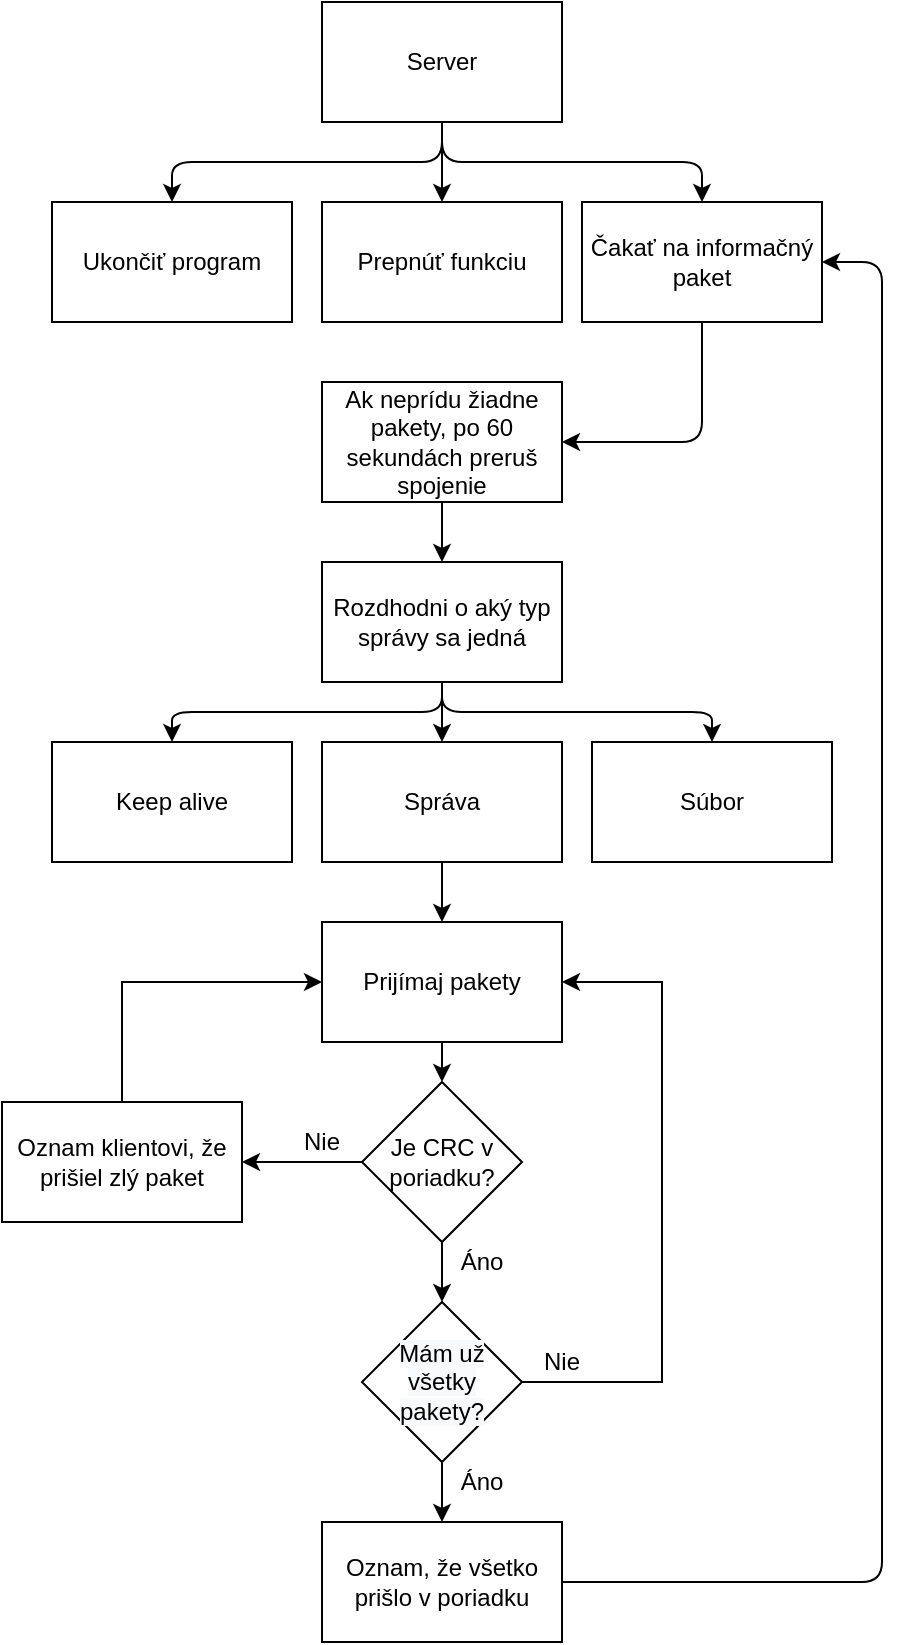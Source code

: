 <mxfile version="13.10.0" type="device"><diagram id="kgpKYQtTHZ0yAKxKKP6v" name="Page-1"><mxGraphModel dx="1211" dy="679" grid="1" gridSize="10" guides="1" tooltips="1" connect="1" arrows="1" fold="1" page="1" pageScale="1" pageWidth="850" pageHeight="1100" math="0" shadow="0"><root><mxCell id="0"/><mxCell id="1" parent="0"/><mxCell id="IVDxuyyeZohgx-fLDb5B-1" value="Server" style="rounded=0;whiteSpace=wrap;html=1;" vertex="1" parent="1"><mxGeometry x="340" y="30" width="120" height="60" as="geometry"/></mxCell><mxCell id="IVDxuyyeZohgx-fLDb5B-2" value="Ukončiť program" style="rounded=0;whiteSpace=wrap;html=1;" vertex="1" parent="1"><mxGeometry x="205" y="130" width="120" height="60" as="geometry"/></mxCell><mxCell id="IVDxuyyeZohgx-fLDb5B-3" value="Prepnúť funkciu" style="rounded=0;whiteSpace=wrap;html=1;" vertex="1" parent="1"><mxGeometry x="340" y="130" width="120" height="60" as="geometry"/></mxCell><mxCell id="IVDxuyyeZohgx-fLDb5B-4" value="Čakať na informačný paket" style="rounded=0;whiteSpace=wrap;html=1;" vertex="1" parent="1"><mxGeometry x="470" y="130" width="120" height="60" as="geometry"/></mxCell><mxCell id="IVDxuyyeZohgx-fLDb5B-5" value="" style="endArrow=classic;html=1;edgeStyle=orthogonalEdgeStyle;exitX=0.5;exitY=1;exitDx=0;exitDy=0;" edge="1" parent="1" source="IVDxuyyeZohgx-fLDb5B-1" target="IVDxuyyeZohgx-fLDb5B-2"><mxGeometry width="50" height="50" relative="1" as="geometry"><mxPoint x="400" y="370" as="sourcePoint"/><mxPoint x="450" y="320" as="targetPoint"/></mxGeometry></mxCell><mxCell id="IVDxuyyeZohgx-fLDb5B-6" value="" style="endArrow=classic;html=1;edgeStyle=orthogonalEdgeStyle;exitX=0.5;exitY=1;exitDx=0;exitDy=0;entryX=0.5;entryY=0;entryDx=0;entryDy=0;" edge="1" parent="1" source="IVDxuyyeZohgx-fLDb5B-1" target="IVDxuyyeZohgx-fLDb5B-3"><mxGeometry width="50" height="50" relative="1" as="geometry"><mxPoint x="410" y="100" as="sourcePoint"/><mxPoint x="275" y="140" as="targetPoint"/></mxGeometry></mxCell><mxCell id="IVDxuyyeZohgx-fLDb5B-7" value="" style="endArrow=classic;html=1;edgeStyle=orthogonalEdgeStyle;entryX=0.5;entryY=0;entryDx=0;entryDy=0;exitX=0.5;exitY=1;exitDx=0;exitDy=0;" edge="1" parent="1" source="IVDxuyyeZohgx-fLDb5B-1" target="IVDxuyyeZohgx-fLDb5B-4"><mxGeometry width="50" height="50" relative="1" as="geometry"><mxPoint x="410" y="100" as="sourcePoint"/><mxPoint x="410" y="140" as="targetPoint"/></mxGeometry></mxCell><mxCell id="IVDxuyyeZohgx-fLDb5B-8" value="Ak neprídu žiadne pakety, po 60 sekundách preruš spojenie" style="rounded=0;whiteSpace=wrap;html=1;" vertex="1" parent="1"><mxGeometry x="340" y="220" width="120" height="60" as="geometry"/></mxCell><mxCell id="IVDxuyyeZohgx-fLDb5B-9" value="Rozdhodni o aký typ správy sa jedná" style="rounded=0;whiteSpace=wrap;html=1;" vertex="1" parent="1"><mxGeometry x="340" y="310" width="120" height="60" as="geometry"/></mxCell><mxCell id="IVDxuyyeZohgx-fLDb5B-10" value="Keep alive" style="rounded=0;whiteSpace=wrap;html=1;" vertex="1" parent="1"><mxGeometry x="205" y="400" width="120" height="60" as="geometry"/></mxCell><mxCell id="IVDxuyyeZohgx-fLDb5B-11" value="Správa" style="rounded=0;whiteSpace=wrap;html=1;" vertex="1" parent="1"><mxGeometry x="340" y="400" width="120" height="60" as="geometry"/></mxCell><mxCell id="IVDxuyyeZohgx-fLDb5B-12" value="Súbor" style="rounded=0;whiteSpace=wrap;html=1;" vertex="1" parent="1"><mxGeometry x="475" y="400" width="120" height="60" as="geometry"/></mxCell><mxCell id="IVDxuyyeZohgx-fLDb5B-13" value="" style="endArrow=classic;html=1;exitX=0.5;exitY=1;exitDx=0;exitDy=0;edgeStyle=orthogonalEdgeStyle;entryX=1;entryY=0.5;entryDx=0;entryDy=0;" edge="1" parent="1" source="IVDxuyyeZohgx-fLDb5B-4" target="IVDxuyyeZohgx-fLDb5B-8"><mxGeometry width="50" height="50" relative="1" as="geometry"><mxPoint x="280" y="340" as="sourcePoint"/><mxPoint x="330" y="290" as="targetPoint"/></mxGeometry></mxCell><mxCell id="IVDxuyyeZohgx-fLDb5B-14" value="" style="endArrow=classic;html=1;exitX=0.5;exitY=1;exitDx=0;exitDy=0;entryX=0.5;entryY=0;entryDx=0;entryDy=0;" edge="1" parent="1" source="IVDxuyyeZohgx-fLDb5B-8" target="IVDxuyyeZohgx-fLDb5B-9"><mxGeometry width="50" height="50" relative="1" as="geometry"><mxPoint x="410" y="200" as="sourcePoint"/><mxPoint x="410" y="230" as="targetPoint"/></mxGeometry></mxCell><mxCell id="IVDxuyyeZohgx-fLDb5B-15" value="" style="endArrow=classic;html=1;exitX=0.5;exitY=1;exitDx=0;exitDy=0;entryX=0.5;entryY=0;entryDx=0;entryDy=0;" edge="1" parent="1" source="IVDxuyyeZohgx-fLDb5B-9" target="IVDxuyyeZohgx-fLDb5B-11"><mxGeometry width="50" height="50" relative="1" as="geometry"><mxPoint x="410" y="290" as="sourcePoint"/><mxPoint x="410" y="320" as="targetPoint"/></mxGeometry></mxCell><mxCell id="IVDxuyyeZohgx-fLDb5B-16" value="" style="endArrow=classic;html=1;exitX=0.5;exitY=1;exitDx=0;exitDy=0;entryX=0.5;entryY=0;entryDx=0;entryDy=0;edgeStyle=orthogonalEdgeStyle;" edge="1" parent="1" source="IVDxuyyeZohgx-fLDb5B-9" target="IVDxuyyeZohgx-fLDb5B-10"><mxGeometry width="50" height="50" relative="1" as="geometry"><mxPoint x="420" y="300" as="sourcePoint"/><mxPoint x="420" y="330" as="targetPoint"/></mxGeometry></mxCell><mxCell id="IVDxuyyeZohgx-fLDb5B-17" value="" style="endArrow=classic;html=1;exitX=0.5;exitY=1;exitDx=0;exitDy=0;entryX=0.5;entryY=0;entryDx=0;entryDy=0;edgeStyle=orthogonalEdgeStyle;" edge="1" parent="1" source="IVDxuyyeZohgx-fLDb5B-9" target="IVDxuyyeZohgx-fLDb5B-12"><mxGeometry width="50" height="50" relative="1" as="geometry"><mxPoint x="430" y="310" as="sourcePoint"/><mxPoint x="430" y="340" as="targetPoint"/></mxGeometry></mxCell><mxCell id="IVDxuyyeZohgx-fLDb5B-19" value="Prijímaj pakety" style="rounded=0;whiteSpace=wrap;html=1;" vertex="1" parent="1"><mxGeometry x="340" y="490" width="120" height="60" as="geometry"/></mxCell><mxCell id="IVDxuyyeZohgx-fLDb5B-20" value="Oznam, že všetko prišlo v poriadku" style="rounded=0;whiteSpace=wrap;html=1;" vertex="1" parent="1"><mxGeometry x="340" y="790" width="120" height="60" as="geometry"/></mxCell><mxCell id="IVDxuyyeZohgx-fLDb5B-40" style="edgeStyle=elbowEdgeStyle;rounded=0;orthogonalLoop=1;jettySize=auto;html=1;exitX=0;exitY=0.5;exitDx=0;exitDy=0;" edge="1" parent="1" source="IVDxuyyeZohgx-fLDb5B-21" target="IVDxuyyeZohgx-fLDb5B-41"><mxGeometry relative="1" as="geometry"><mxPoint x="310" y="610" as="targetPoint"/></mxGeometry></mxCell><mxCell id="IVDxuyyeZohgx-fLDb5B-21" value="&lt;span&gt;Je CRC v poriadku?&lt;/span&gt;" style="rhombus;whiteSpace=wrap;html=1;" vertex="1" parent="1"><mxGeometry x="360" y="570" width="80" height="80" as="geometry"/></mxCell><mxCell id="IVDxuyyeZohgx-fLDb5B-22" value="" style="endArrow=classic;html=1;exitX=0.5;exitY=1;exitDx=0;exitDy=0;entryX=0.5;entryY=0;entryDx=0;entryDy=0;" edge="1" parent="1" source="IVDxuyyeZohgx-fLDb5B-11" target="IVDxuyyeZohgx-fLDb5B-19"><mxGeometry width="50" height="50" relative="1" as="geometry"><mxPoint x="280" y="510" as="sourcePoint"/><mxPoint x="330" y="460" as="targetPoint"/></mxGeometry></mxCell><mxCell id="IVDxuyyeZohgx-fLDb5B-23" value="" style="endArrow=classic;html=1;exitX=0.5;exitY=1;exitDx=0;exitDy=0;entryX=0.5;entryY=0;entryDx=0;entryDy=0;" edge="1" parent="1" source="IVDxuyyeZohgx-fLDb5B-19" target="IVDxuyyeZohgx-fLDb5B-21"><mxGeometry width="50" height="50" relative="1" as="geometry"><mxPoint x="410" y="470" as="sourcePoint"/><mxPoint x="410" y="500" as="targetPoint"/></mxGeometry></mxCell><mxCell id="IVDxuyyeZohgx-fLDb5B-25" value="" style="endArrow=classic;html=1;edgeStyle=elbowEdgeStyle;elbow=vertical;exitX=1;exitY=0.5;exitDx=0;exitDy=0;entryX=1;entryY=0.5;entryDx=0;entryDy=0;" edge="1" parent="1" source="IVDxuyyeZohgx-fLDb5B-20" target="IVDxuyyeZohgx-fLDb5B-4"><mxGeometry width="50" height="50" relative="1" as="geometry"><mxPoint x="400" y="760" as="sourcePoint"/><mxPoint x="439" y="210" as="targetPoint"/><Array as="points"><mxPoint x="620" y="430"/></Array></mxGeometry></mxCell><mxCell id="IVDxuyyeZohgx-fLDb5B-39" style="edgeStyle=elbowEdgeStyle;rounded=0;orthogonalLoop=1;jettySize=auto;html=1;exitX=1;exitY=0.5;exitDx=0;exitDy=0;entryX=1;entryY=0.5;entryDx=0;entryDy=0;" edge="1" parent="1" source="IVDxuyyeZohgx-fLDb5B-27" target="IVDxuyyeZohgx-fLDb5B-19"><mxGeometry relative="1" as="geometry"><Array as="points"><mxPoint x="510" y="620"/></Array></mxGeometry></mxCell><mxCell id="IVDxuyyeZohgx-fLDb5B-27" value="&#10;&#10;&lt;span style=&quot;color: rgb(0, 0, 0); font-family: helvetica; font-size: 12px; font-style: normal; font-weight: 400; letter-spacing: normal; text-align: center; text-indent: 0px; text-transform: none; word-spacing: 0px; background-color: rgb(248, 249, 250); display: inline; float: none;&quot;&gt;Mám už všetky pakety?&lt;/span&gt;&#10;&#10;" style="rhombus;whiteSpace=wrap;html=1;" vertex="1" parent="1"><mxGeometry x="360" y="680" width="80" height="80" as="geometry"/></mxCell><mxCell id="IVDxuyyeZohgx-fLDb5B-29" value="" style="endArrow=classic;html=1;exitX=0.5;exitY=1;exitDx=0;exitDy=0;entryX=0.5;entryY=0;entryDx=0;entryDy=0;" edge="1" parent="1" source="IVDxuyyeZohgx-fLDb5B-21" target="IVDxuyyeZohgx-fLDb5B-27"><mxGeometry width="50" height="50" relative="1" as="geometry"><mxPoint x="410" y="560" as="sourcePoint"/><mxPoint x="410" y="580" as="targetPoint"/></mxGeometry></mxCell><mxCell id="IVDxuyyeZohgx-fLDb5B-30" value="" style="endArrow=classic;html=1;exitX=0.5;exitY=1;exitDx=0;exitDy=0;" edge="1" parent="1" source="IVDxuyyeZohgx-fLDb5B-27"><mxGeometry width="50" height="50" relative="1" as="geometry"><mxPoint x="410" y="660" as="sourcePoint"/><mxPoint x="400" y="790" as="targetPoint"/><Array as="points"/></mxGeometry></mxCell><mxCell id="IVDxuyyeZohgx-fLDb5B-36" value="Áno" style="text;html=1;strokeColor=none;fillColor=none;align=center;verticalAlign=middle;whiteSpace=wrap;rounded=0;" vertex="1" parent="1"><mxGeometry x="400" y="760" width="40" height="20" as="geometry"/></mxCell><mxCell id="IVDxuyyeZohgx-fLDb5B-38" value="Áno" style="text;html=1;strokeColor=none;fillColor=none;align=center;verticalAlign=middle;whiteSpace=wrap;rounded=0;" vertex="1" parent="1"><mxGeometry x="400" y="650" width="40" height="20" as="geometry"/></mxCell><mxCell id="IVDxuyyeZohgx-fLDb5B-42" style="edgeStyle=elbowEdgeStyle;rounded=0;orthogonalLoop=1;jettySize=auto;html=1;exitX=0.5;exitY=0;exitDx=0;exitDy=0;entryX=0;entryY=0.5;entryDx=0;entryDy=0;" edge="1" parent="1" source="IVDxuyyeZohgx-fLDb5B-41" target="IVDxuyyeZohgx-fLDb5B-19"><mxGeometry relative="1" as="geometry"><Array as="points"><mxPoint x="240" y="550"/></Array></mxGeometry></mxCell><mxCell id="IVDxuyyeZohgx-fLDb5B-41" value="Oznam klientovi, že prišiel zlý paket" style="rounded=0;whiteSpace=wrap;html=1;" vertex="1" parent="1"><mxGeometry x="180" y="580" width="120" height="60" as="geometry"/></mxCell><mxCell id="IVDxuyyeZohgx-fLDb5B-43" value="Nie" style="text;html=1;strokeColor=none;fillColor=none;align=center;verticalAlign=middle;whiteSpace=wrap;rounded=0;" vertex="1" parent="1"><mxGeometry x="440" y="700" width="40" height="20" as="geometry"/></mxCell><mxCell id="IVDxuyyeZohgx-fLDb5B-44" value="Nie" style="text;html=1;strokeColor=none;fillColor=none;align=center;verticalAlign=middle;whiteSpace=wrap;rounded=0;" vertex="1" parent="1"><mxGeometry x="320" y="590" width="40" height="20" as="geometry"/></mxCell></root></mxGraphModel></diagram></mxfile>